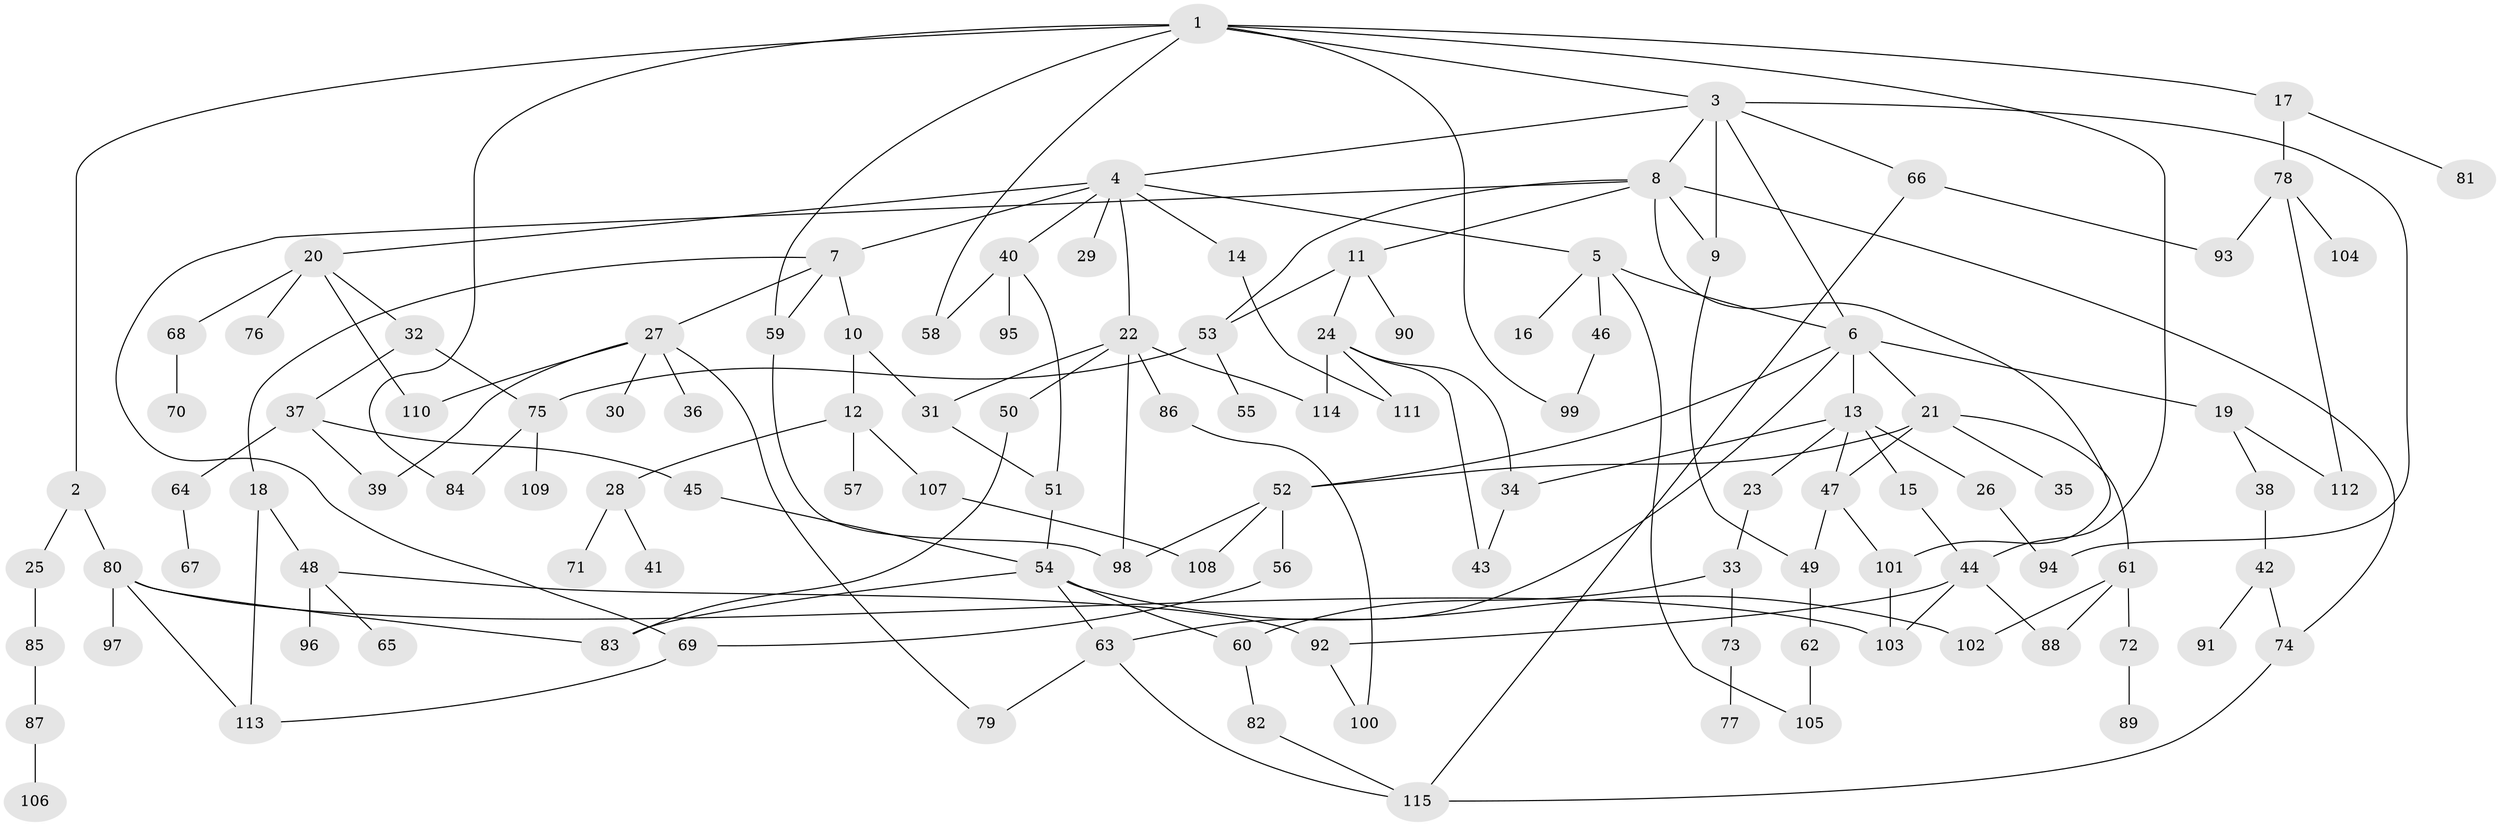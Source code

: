 // coarse degree distribution, {11: 0.017241379310344827, 4: 0.22413793103448276, 6: 0.05172413793103448, 3: 0.20689655172413793, 2: 0.22413793103448276, 5: 0.06896551724137931, 8: 0.05172413793103448, 1: 0.13793103448275862, 7: 0.017241379310344827}
// Generated by graph-tools (version 1.1) at 2025/36/03/04/25 23:36:11]
// undirected, 115 vertices, 161 edges
graph export_dot {
  node [color=gray90,style=filled];
  1;
  2;
  3;
  4;
  5;
  6;
  7;
  8;
  9;
  10;
  11;
  12;
  13;
  14;
  15;
  16;
  17;
  18;
  19;
  20;
  21;
  22;
  23;
  24;
  25;
  26;
  27;
  28;
  29;
  30;
  31;
  32;
  33;
  34;
  35;
  36;
  37;
  38;
  39;
  40;
  41;
  42;
  43;
  44;
  45;
  46;
  47;
  48;
  49;
  50;
  51;
  52;
  53;
  54;
  55;
  56;
  57;
  58;
  59;
  60;
  61;
  62;
  63;
  64;
  65;
  66;
  67;
  68;
  69;
  70;
  71;
  72;
  73;
  74;
  75;
  76;
  77;
  78;
  79;
  80;
  81;
  82;
  83;
  84;
  85;
  86;
  87;
  88;
  89;
  90;
  91;
  92;
  93;
  94;
  95;
  96;
  97;
  98;
  99;
  100;
  101;
  102;
  103;
  104;
  105;
  106;
  107;
  108;
  109;
  110;
  111;
  112;
  113;
  114;
  115;
  1 -- 2;
  1 -- 3;
  1 -- 17;
  1 -- 44;
  1 -- 59;
  1 -- 84;
  1 -- 99;
  1 -- 58;
  2 -- 25;
  2 -- 80;
  3 -- 4;
  3 -- 6;
  3 -- 8;
  3 -- 66;
  3 -- 94;
  3 -- 9;
  4 -- 5;
  4 -- 7;
  4 -- 14;
  4 -- 20;
  4 -- 22;
  4 -- 29;
  4 -- 40;
  5 -- 16;
  5 -- 46;
  5 -- 105;
  5 -- 6;
  6 -- 13;
  6 -- 19;
  6 -- 21;
  6 -- 52;
  6 -- 63;
  7 -- 10;
  7 -- 18;
  7 -- 27;
  7 -- 59;
  8 -- 9;
  8 -- 11;
  8 -- 53;
  8 -- 101;
  8 -- 74;
  8 -- 69;
  9 -- 49;
  10 -- 12;
  10 -- 31;
  11 -- 24;
  11 -- 90;
  11 -- 53;
  12 -- 28;
  12 -- 57;
  12 -- 107;
  13 -- 15;
  13 -- 23;
  13 -- 26;
  13 -- 34;
  13 -- 47;
  14 -- 111;
  15 -- 44;
  17 -- 78;
  17 -- 81;
  18 -- 48;
  18 -- 113;
  19 -- 38;
  19 -- 112;
  20 -- 32;
  20 -- 68;
  20 -- 76;
  20 -- 110;
  21 -- 35;
  21 -- 61;
  21 -- 47;
  21 -- 52;
  22 -- 31;
  22 -- 50;
  22 -- 86;
  22 -- 98;
  22 -- 114;
  23 -- 33;
  24 -- 111;
  24 -- 43;
  24 -- 34;
  24 -- 114;
  25 -- 85;
  26 -- 94;
  27 -- 30;
  27 -- 36;
  27 -- 110;
  27 -- 39;
  27 -- 79;
  28 -- 41;
  28 -- 71;
  31 -- 51;
  32 -- 37;
  32 -- 75;
  33 -- 60;
  33 -- 73;
  34 -- 43;
  37 -- 39;
  37 -- 45;
  37 -- 64;
  38 -- 42;
  40 -- 58;
  40 -- 95;
  40 -- 51;
  42 -- 74;
  42 -- 91;
  44 -- 88;
  44 -- 92;
  44 -- 103;
  45 -- 54;
  46 -- 99;
  47 -- 101;
  47 -- 49;
  48 -- 65;
  48 -- 96;
  48 -- 92;
  49 -- 62;
  50 -- 83;
  51 -- 54;
  52 -- 56;
  52 -- 108;
  52 -- 98;
  53 -- 55;
  53 -- 75;
  54 -- 63;
  54 -- 60;
  54 -- 83;
  54 -- 102;
  56 -- 69;
  59 -- 98;
  60 -- 82;
  61 -- 72;
  61 -- 102;
  61 -- 88;
  62 -- 105;
  63 -- 79;
  63 -- 115;
  64 -- 67;
  66 -- 115;
  66 -- 93;
  68 -- 70;
  69 -- 113;
  72 -- 89;
  73 -- 77;
  74 -- 115;
  75 -- 109;
  75 -- 84;
  78 -- 93;
  78 -- 104;
  78 -- 112;
  80 -- 83;
  80 -- 97;
  80 -- 103;
  80 -- 113;
  82 -- 115;
  85 -- 87;
  86 -- 100;
  87 -- 106;
  92 -- 100;
  101 -- 103;
  107 -- 108;
}
